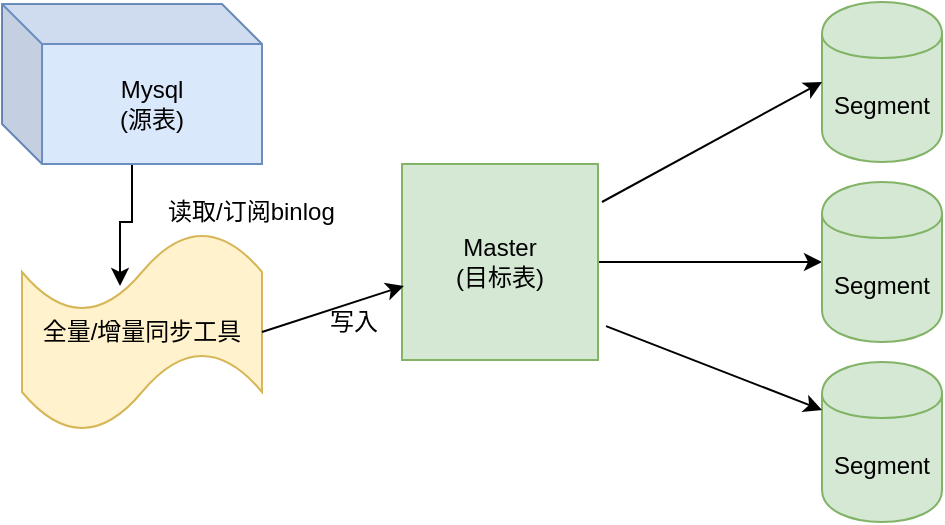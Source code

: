 <mxfile pages="1" version="11.2.8" type="github"><diagram id="1EmF-knvTztwVYr1ZTHY" name="Page-1"><mxGraphModel dx="1422" dy="713" grid="1" gridSize="10" guides="1" tooltips="1" connect="1" arrows="1" fold="1" page="1" pageScale="1" pageWidth="827" pageHeight="1169" math="0" shadow="0"><root><mxCell id="0"/><mxCell id="1" parent="0"/><mxCell id="87NB10Lq1OZ3XD_Komwt-61" value="" style="edgeStyle=orthogonalEdgeStyle;rounded=0;orthogonalLoop=1;jettySize=auto;html=1;entryX=0;entryY=0.5;entryDx=0;entryDy=0;" edge="1" parent="1" source="87NB10Lq1OZ3XD_Komwt-1" target="87NB10Lq1OZ3XD_Komwt-3"><mxGeometry relative="1" as="geometry"><mxPoint x="488" y="249" as="targetPoint"/></mxGeometry></mxCell><mxCell id="87NB10Lq1OZ3XD_Komwt-1" value="Master&lt;br&gt;(目标表)" style="whiteSpace=wrap;html=1;aspect=fixed;fillColor=#d5e8d4;strokeColor=#82b366;" vertex="1" parent="1"><mxGeometry x="310" y="201" width="98" height="98" as="geometry"/></mxCell><mxCell id="87NB10Lq1OZ3XD_Komwt-2" value="Segment" style="shape=cylinder;whiteSpace=wrap;html=1;boundedLbl=1;backgroundOutline=1;fillColor=#d5e8d4;strokeColor=#82b366;" vertex="1" parent="1"><mxGeometry x="520" y="120" width="60" height="80" as="geometry"/></mxCell><mxCell id="87NB10Lq1OZ3XD_Komwt-3" value="Segment" style="shape=cylinder;whiteSpace=wrap;html=1;boundedLbl=1;backgroundOutline=1;fillColor=#d5e8d4;strokeColor=#82b366;" vertex="1" parent="1"><mxGeometry x="520" y="210" width="60" height="80" as="geometry"/></mxCell><mxCell id="87NB10Lq1OZ3XD_Komwt-4" value="Segment" style="shape=cylinder;whiteSpace=wrap;html=1;boundedLbl=1;backgroundOutline=1;fillColor=#d5e8d4;strokeColor=#82b366;" vertex="1" parent="1"><mxGeometry x="520" y="300" width="60" height="80" as="geometry"/></mxCell><mxCell id="87NB10Lq1OZ3XD_Komwt-68" value="" style="edgeStyle=orthogonalEdgeStyle;rounded=0;orthogonalLoop=1;jettySize=auto;html=1;entryX=0.408;entryY=0.27;entryDx=0;entryDy=0;entryPerimeter=0;" edge="1" parent="1"><mxGeometry relative="1" as="geometry"><mxPoint x="175" y="201" as="sourcePoint"/><mxPoint x="169" y="262" as="targetPoint"/><Array as="points"><mxPoint x="175" y="230"/><mxPoint x="169" y="230"/></Array></mxGeometry></mxCell><mxCell id="87NB10Lq1OZ3XD_Komwt-18" value="Mysql&lt;br&gt;(源表)" style="shape=cube;whiteSpace=wrap;html=1;boundedLbl=1;backgroundOutline=1;darkOpacity=0.05;darkOpacity2=0.1;fillColor=#dae8fc;strokeColor=#6c8ebf;" vertex="1" parent="1"><mxGeometry x="110" y="121" width="130" height="80" as="geometry"/></mxCell><mxCell id="87NB10Lq1OZ3XD_Komwt-55" value="全量/增量同步工具" style="shape=tape;whiteSpace=wrap;html=1;fillColor=#fff2cc;strokeColor=#d6b656;" vertex="1" parent="1"><mxGeometry x="120" y="235" width="120" height="100" as="geometry"/></mxCell><mxCell id="87NB10Lq1OZ3XD_Komwt-62" value="" style="endArrow=classic;html=1;entryX=0;entryY=0.5;entryDx=0;entryDy=0;" edge="1" parent="1" target="87NB10Lq1OZ3XD_Komwt-2"><mxGeometry width="50" height="50" relative="1" as="geometry"><mxPoint x="410" y="220" as="sourcePoint"/><mxPoint x="480" y="180" as="targetPoint"/></mxGeometry></mxCell><mxCell id="87NB10Lq1OZ3XD_Komwt-63" value="" style="endArrow=classic;html=1;exitX=1.041;exitY=0.827;exitDx=0;exitDy=0;exitPerimeter=0;entryX=0;entryY=0.3;entryDx=0;entryDy=0;" edge="1" parent="1" source="87NB10Lq1OZ3XD_Komwt-1" target="87NB10Lq1OZ3XD_Komwt-4"><mxGeometry width="50" height="50" relative="1" as="geometry"><mxPoint x="408" y="340" as="sourcePoint"/><mxPoint x="458" y="290" as="targetPoint"/></mxGeometry></mxCell><mxCell id="87NB10Lq1OZ3XD_Komwt-66" value="读取/订阅binlog" style="text;html=1;resizable=0;points=[];autosize=1;align=left;verticalAlign=top;spacingTop=-4;" vertex="1" parent="1"><mxGeometry x="191" y="215" width="100" height="20" as="geometry"/></mxCell><mxCell id="87NB10Lq1OZ3XD_Komwt-71" value="" style="endArrow=classic;html=1;exitX=1;exitY=0.5;exitDx=0;exitDy=0;exitPerimeter=0;entryX=0.01;entryY=0.622;entryDx=0;entryDy=0;entryPerimeter=0;" edge="1" parent="1" source="87NB10Lq1OZ3XD_Komwt-55" target="87NB10Lq1OZ3XD_Komwt-1"><mxGeometry width="50" height="50" relative="1" as="geometry"><mxPoint x="240" y="320" as="sourcePoint"/><mxPoint x="290" y="270" as="targetPoint"/></mxGeometry></mxCell><mxCell id="87NB10Lq1OZ3XD_Komwt-72" value="写入" style="text;html=1;resizable=0;points=[];autosize=1;align=left;verticalAlign=top;spacingTop=-4;" vertex="1" parent="1"><mxGeometry x="272" y="270" width="40" height="20" as="geometry"/></mxCell></root></mxGraphModel></diagram></mxfile>